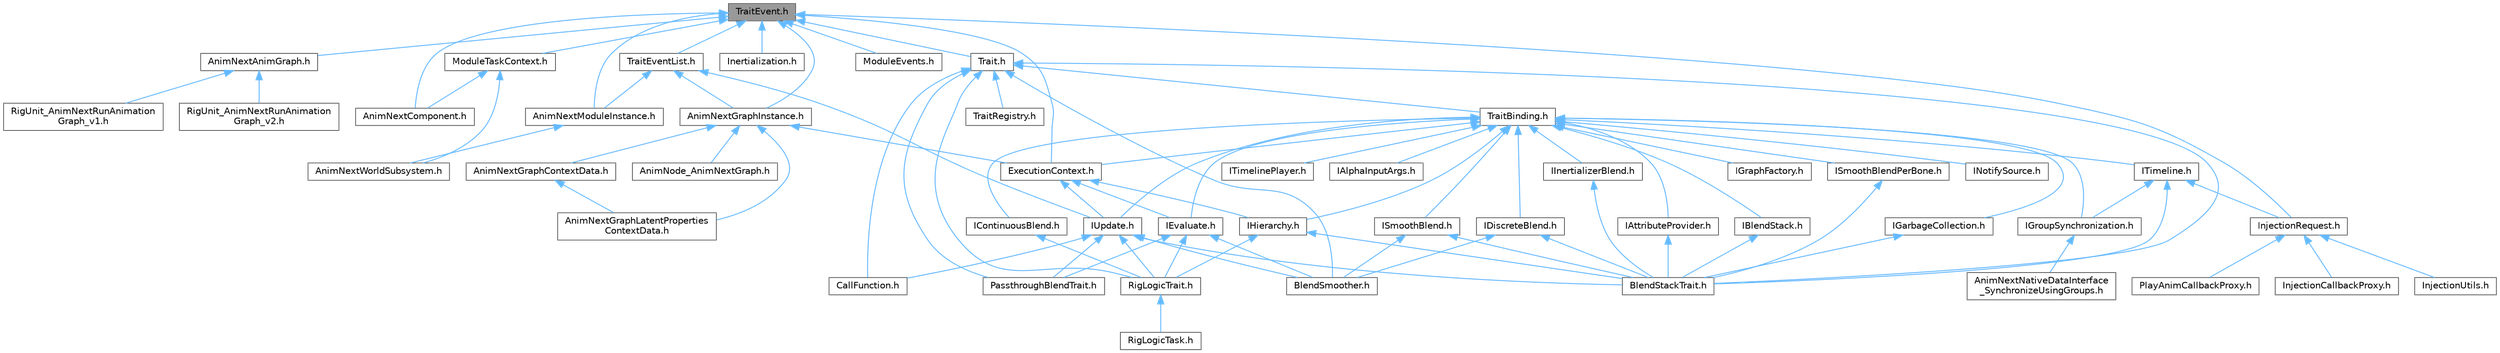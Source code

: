 digraph "TraitEvent.h"
{
 // INTERACTIVE_SVG=YES
 // LATEX_PDF_SIZE
  bgcolor="transparent";
  edge [fontname=Helvetica,fontsize=10,labelfontname=Helvetica,labelfontsize=10];
  node [fontname=Helvetica,fontsize=10,shape=box,height=0.2,width=0.4];
  Node1 [id="Node000001",label="TraitEvent.h",height=0.2,width=0.4,color="gray40", fillcolor="grey60", style="filled", fontcolor="black",tooltip=" "];
  Node1 -> Node2 [id="edge1_Node000001_Node000002",dir="back",color="steelblue1",style="solid",tooltip=" "];
  Node2 [id="Node000002",label="AnimNextAnimGraph.h",height=0.2,width=0.4,color="grey40", fillcolor="white", style="filled",URL="$df/daf/AnimNextAnimGraph_8h.html",tooltip=" "];
  Node2 -> Node3 [id="edge2_Node000002_Node000003",dir="back",color="steelblue1",style="solid",tooltip=" "];
  Node3 [id="Node000003",label="RigUnit_AnimNextRunAnimation\lGraph_v1.h",height=0.2,width=0.4,color="grey40", fillcolor="white", style="filled",URL="$d1/df7/RigUnit__AnimNextRunAnimationGraph__v1_8h.html",tooltip=" "];
  Node2 -> Node4 [id="edge3_Node000002_Node000004",dir="back",color="steelblue1",style="solid",tooltip=" "];
  Node4 [id="Node000004",label="RigUnit_AnimNextRunAnimation\lGraph_v2.h",height=0.2,width=0.4,color="grey40", fillcolor="white", style="filled",URL="$d6/d84/RigUnit__AnimNextRunAnimationGraph__v2_8h.html",tooltip=" "];
  Node1 -> Node5 [id="edge4_Node000001_Node000005",dir="back",color="steelblue1",style="solid",tooltip=" "];
  Node5 [id="Node000005",label="AnimNextComponent.h",height=0.2,width=0.4,color="grey40", fillcolor="white", style="filled",URL="$d2/d67/AnimNextComponent_8h.html",tooltip=" "];
  Node1 -> Node6 [id="edge5_Node000001_Node000006",dir="back",color="steelblue1",style="solid",tooltip=" "];
  Node6 [id="Node000006",label="AnimNextGraphInstance.h",height=0.2,width=0.4,color="grey40", fillcolor="white", style="filled",URL="$df/d5e/AnimNextGraphInstance_8h.html",tooltip=" "];
  Node6 -> Node7 [id="edge6_Node000006_Node000007",dir="back",color="steelblue1",style="solid",tooltip=" "];
  Node7 [id="Node000007",label="AnimNextGraphContextData.h",height=0.2,width=0.4,color="grey40", fillcolor="white", style="filled",URL="$d6/d0a/AnimNextGraphContextData_8h.html",tooltip=" "];
  Node7 -> Node8 [id="edge7_Node000007_Node000008",dir="back",color="steelblue1",style="solid",tooltip=" "];
  Node8 [id="Node000008",label="AnimNextGraphLatentProperties\lContextData.h",height=0.2,width=0.4,color="grey40", fillcolor="white", style="filled",URL="$da/d49/AnimNextGraphLatentPropertiesContextData_8h.html",tooltip=" "];
  Node6 -> Node8 [id="edge8_Node000006_Node000008",dir="back",color="steelblue1",style="solid",tooltip=" "];
  Node6 -> Node9 [id="edge9_Node000006_Node000009",dir="back",color="steelblue1",style="solid",tooltip=" "];
  Node9 [id="Node000009",label="AnimNode_AnimNextGraph.h",height=0.2,width=0.4,color="grey40", fillcolor="white", style="filled",URL="$d5/d20/AnimNode__AnimNextGraph_8h.html",tooltip=" "];
  Node6 -> Node10 [id="edge10_Node000006_Node000010",dir="back",color="steelblue1",style="solid",tooltip=" "];
  Node10 [id="Node000010",label="ExecutionContext.h",height=0.2,width=0.4,color="grey40", fillcolor="white", style="filled",URL="$d2/da1/ExecutionContext_8h.html",tooltip=" "];
  Node10 -> Node11 [id="edge11_Node000010_Node000011",dir="back",color="steelblue1",style="solid",tooltip=" "];
  Node11 [id="Node000011",label="IEvaluate.h",height=0.2,width=0.4,color="grey40", fillcolor="white", style="filled",URL="$d8/d35/IEvaluate_8h.html",tooltip=" "];
  Node11 -> Node12 [id="edge12_Node000011_Node000012",dir="back",color="steelblue1",style="solid",tooltip=" "];
  Node12 [id="Node000012",label="BlendSmoother.h",height=0.2,width=0.4,color="grey40", fillcolor="white", style="filled",URL="$d8/d3e/BlendSmoother_8h.html",tooltip=" "];
  Node11 -> Node13 [id="edge13_Node000011_Node000013",dir="back",color="steelblue1",style="solid",tooltip=" "];
  Node13 [id="Node000013",label="PassthroughBlendTrait.h",height=0.2,width=0.4,color="grey40", fillcolor="white", style="filled",URL="$d7/d0b/PassthroughBlendTrait_8h.html",tooltip=" "];
  Node11 -> Node14 [id="edge14_Node000011_Node000014",dir="back",color="steelblue1",style="solid",tooltip=" "];
  Node14 [id="Node000014",label="RigLogicTrait.h",height=0.2,width=0.4,color="grey40", fillcolor="white", style="filled",URL="$d7/dfd/RigLogicTrait_8h.html",tooltip=" "];
  Node14 -> Node15 [id="edge15_Node000014_Node000015",dir="back",color="steelblue1",style="solid",tooltip=" "];
  Node15 [id="Node000015",label="RigLogicTask.h",height=0.2,width=0.4,color="grey40", fillcolor="white", style="filled",URL="$dd/de7/RigLogicTask_8h.html",tooltip=" "];
  Node10 -> Node16 [id="edge16_Node000010_Node000016",dir="back",color="steelblue1",style="solid",tooltip=" "];
  Node16 [id="Node000016",label="IHierarchy.h",height=0.2,width=0.4,color="grey40", fillcolor="white", style="filled",URL="$d6/d76/IHierarchy_8h.html",tooltip=" "];
  Node16 -> Node17 [id="edge17_Node000016_Node000017",dir="back",color="steelblue1",style="solid",tooltip=" "];
  Node17 [id="Node000017",label="BlendStackTrait.h",height=0.2,width=0.4,color="grey40", fillcolor="white", style="filled",URL="$dd/dc9/BlendStackTrait_8h.html",tooltip=" "];
  Node16 -> Node14 [id="edge18_Node000016_Node000014",dir="back",color="steelblue1",style="solid",tooltip=" "];
  Node10 -> Node18 [id="edge19_Node000010_Node000018",dir="back",color="steelblue1",style="solid",tooltip=" "];
  Node18 [id="Node000018",label="IUpdate.h",height=0.2,width=0.4,color="grey40", fillcolor="white", style="filled",URL="$d9/d18/IUpdate_8h.html",tooltip=" "];
  Node18 -> Node12 [id="edge20_Node000018_Node000012",dir="back",color="steelblue1",style="solid",tooltip=" "];
  Node18 -> Node17 [id="edge21_Node000018_Node000017",dir="back",color="steelblue1",style="solid",tooltip=" "];
  Node18 -> Node19 [id="edge22_Node000018_Node000019",dir="back",color="steelblue1",style="solid",tooltip=" "];
  Node19 [id="Node000019",label="CallFunction.h",height=0.2,width=0.4,color="grey40", fillcolor="white", style="filled",URL="$d0/dcd/CallFunction_8h.html",tooltip=" "];
  Node18 -> Node13 [id="edge23_Node000018_Node000013",dir="back",color="steelblue1",style="solid",tooltip=" "];
  Node18 -> Node14 [id="edge24_Node000018_Node000014",dir="back",color="steelblue1",style="solid",tooltip=" "];
  Node1 -> Node20 [id="edge25_Node000001_Node000020",dir="back",color="steelblue1",style="solid",tooltip=" "];
  Node20 [id="Node000020",label="AnimNextModuleInstance.h",height=0.2,width=0.4,color="grey40", fillcolor="white", style="filled",URL="$d7/dbe/AnimNextModuleInstance_8h.html",tooltip=" "];
  Node20 -> Node21 [id="edge26_Node000020_Node000021",dir="back",color="steelblue1",style="solid",tooltip=" "];
  Node21 [id="Node000021",label="AnimNextWorldSubsystem.h",height=0.2,width=0.4,color="grey40", fillcolor="white", style="filled",URL="$df/d2f/AnimNextWorldSubsystem_8h.html",tooltip=" "];
  Node1 -> Node10 [id="edge27_Node000001_Node000010",dir="back",color="steelblue1",style="solid",tooltip=" "];
  Node1 -> Node22 [id="edge28_Node000001_Node000022",dir="back",color="steelblue1",style="solid",tooltip=" "];
  Node22 [id="Node000022",label="Inertialization.h",height=0.2,width=0.4,color="grey40", fillcolor="white", style="filled",URL="$d5/d72/Inertialization_8h.html",tooltip=" "];
  Node1 -> Node23 [id="edge29_Node000001_Node000023",dir="back",color="steelblue1",style="solid",tooltip=" "];
  Node23 [id="Node000023",label="InjectionRequest.h",height=0.2,width=0.4,color="grey40", fillcolor="white", style="filled",URL="$df/d85/InjectionRequest_8h.html",tooltip=" "];
  Node23 -> Node24 [id="edge30_Node000023_Node000024",dir="back",color="steelblue1",style="solid",tooltip=" "];
  Node24 [id="Node000024",label="InjectionCallbackProxy.h",height=0.2,width=0.4,color="grey40", fillcolor="white", style="filled",URL="$d2/df7/InjectionCallbackProxy_8h.html",tooltip=" "];
  Node23 -> Node25 [id="edge31_Node000023_Node000025",dir="back",color="steelblue1",style="solid",tooltip=" "];
  Node25 [id="Node000025",label="InjectionUtils.h",height=0.2,width=0.4,color="grey40", fillcolor="white", style="filled",URL="$de/dca/InjectionUtils_8h.html",tooltip=" "];
  Node23 -> Node26 [id="edge32_Node000023_Node000026",dir="back",color="steelblue1",style="solid",tooltip=" "];
  Node26 [id="Node000026",label="PlayAnimCallbackProxy.h",height=0.2,width=0.4,color="grey40", fillcolor="white", style="filled",URL="$d9/dd0/PlayAnimCallbackProxy_8h.html",tooltip=" "];
  Node1 -> Node27 [id="edge33_Node000001_Node000027",dir="back",color="steelblue1",style="solid",tooltip=" "];
  Node27 [id="Node000027",label="ModuleEvents.h",height=0.2,width=0.4,color="grey40", fillcolor="white", style="filled",URL="$d9/d0d/ModuleEvents_8h.html",tooltip=" "];
  Node1 -> Node28 [id="edge34_Node000001_Node000028",dir="back",color="steelblue1",style="solid",tooltip=" "];
  Node28 [id="Node000028",label="ModuleTaskContext.h",height=0.2,width=0.4,color="grey40", fillcolor="white", style="filled",URL="$d9/d36/ModuleTaskContext_8h.html",tooltip=" "];
  Node28 -> Node5 [id="edge35_Node000028_Node000005",dir="back",color="steelblue1",style="solid",tooltip=" "];
  Node28 -> Node21 [id="edge36_Node000028_Node000021",dir="back",color="steelblue1",style="solid",tooltip=" "];
  Node1 -> Node29 [id="edge37_Node000001_Node000029",dir="back",color="steelblue1",style="solid",tooltip=" "];
  Node29 [id="Node000029",label="Trait.h",height=0.2,width=0.4,color="grey40", fillcolor="white", style="filled",URL="$db/d1e/Trait_8h.html",tooltip=" "];
  Node29 -> Node12 [id="edge38_Node000029_Node000012",dir="back",color="steelblue1",style="solid",tooltip=" "];
  Node29 -> Node17 [id="edge39_Node000029_Node000017",dir="back",color="steelblue1",style="solid",tooltip=" "];
  Node29 -> Node19 [id="edge40_Node000029_Node000019",dir="back",color="steelblue1",style="solid",tooltip=" "];
  Node29 -> Node13 [id="edge41_Node000029_Node000013",dir="back",color="steelblue1",style="solid",tooltip=" "];
  Node29 -> Node14 [id="edge42_Node000029_Node000014",dir="back",color="steelblue1",style="solid",tooltip=" "];
  Node29 -> Node30 [id="edge43_Node000029_Node000030",dir="back",color="steelblue1",style="solid",tooltip=" "];
  Node30 [id="Node000030",label="TraitBinding.h",height=0.2,width=0.4,color="grey40", fillcolor="white", style="filled",URL="$d7/de2/TraitBinding_8h.html",tooltip=" "];
  Node30 -> Node10 [id="edge44_Node000030_Node000010",dir="back",color="steelblue1",style="solid",tooltip=" "];
  Node30 -> Node31 [id="edge45_Node000030_Node000031",dir="back",color="steelblue1",style="solid",tooltip=" "];
  Node31 [id="Node000031",label="IAlphaInputArgs.h",height=0.2,width=0.4,color="grey40", fillcolor="white", style="filled",URL="$d2/d7e/IAlphaInputArgs_8h.html",tooltip=" "];
  Node30 -> Node32 [id="edge46_Node000030_Node000032",dir="back",color="steelblue1",style="solid",tooltip=" "];
  Node32 [id="Node000032",label="IAttributeProvider.h",height=0.2,width=0.4,color="grey40", fillcolor="white", style="filled",URL="$dc/d22/IAttributeProvider_8h.html",tooltip=" "];
  Node32 -> Node17 [id="edge47_Node000032_Node000017",dir="back",color="steelblue1",style="solid",tooltip=" "];
  Node30 -> Node33 [id="edge48_Node000030_Node000033",dir="back",color="steelblue1",style="solid",tooltip=" "];
  Node33 [id="Node000033",label="IBlendStack.h",height=0.2,width=0.4,color="grey40", fillcolor="white", style="filled",URL="$df/d73/IBlendStack_8h.html",tooltip=" "];
  Node33 -> Node17 [id="edge49_Node000033_Node000017",dir="back",color="steelblue1",style="solid",tooltip=" "];
  Node30 -> Node34 [id="edge50_Node000030_Node000034",dir="back",color="steelblue1",style="solid",tooltip=" "];
  Node34 [id="Node000034",label="IContinuousBlend.h",height=0.2,width=0.4,color="grey40", fillcolor="white", style="filled",URL="$d6/d01/IContinuousBlend_8h.html",tooltip=" "];
  Node34 -> Node14 [id="edge51_Node000034_Node000014",dir="back",color="steelblue1",style="solid",tooltip=" "];
  Node30 -> Node35 [id="edge52_Node000030_Node000035",dir="back",color="steelblue1",style="solid",tooltip=" "];
  Node35 [id="Node000035",label="IDiscreteBlend.h",height=0.2,width=0.4,color="grey40", fillcolor="white", style="filled",URL="$d0/d07/IDiscreteBlend_8h.html",tooltip=" "];
  Node35 -> Node12 [id="edge53_Node000035_Node000012",dir="back",color="steelblue1",style="solid",tooltip=" "];
  Node35 -> Node17 [id="edge54_Node000035_Node000017",dir="back",color="steelblue1",style="solid",tooltip=" "];
  Node30 -> Node11 [id="edge55_Node000030_Node000011",dir="back",color="steelblue1",style="solid",tooltip=" "];
  Node30 -> Node36 [id="edge56_Node000030_Node000036",dir="back",color="steelblue1",style="solid",tooltip=" "];
  Node36 [id="Node000036",label="IGarbageCollection.h",height=0.2,width=0.4,color="grey40", fillcolor="white", style="filled",URL="$d9/d53/IGarbageCollection_8h.html",tooltip=" "];
  Node36 -> Node17 [id="edge57_Node000036_Node000017",dir="back",color="steelblue1",style="solid",tooltip=" "];
  Node30 -> Node37 [id="edge58_Node000030_Node000037",dir="back",color="steelblue1",style="solid",tooltip=" "];
  Node37 [id="Node000037",label="IGraphFactory.h",height=0.2,width=0.4,color="grey40", fillcolor="white", style="filled",URL="$d0/d51/IGraphFactory_8h.html",tooltip=" "];
  Node30 -> Node38 [id="edge59_Node000030_Node000038",dir="back",color="steelblue1",style="solid",tooltip=" "];
  Node38 [id="Node000038",label="IGroupSynchronization.h",height=0.2,width=0.4,color="grey40", fillcolor="white", style="filled",URL="$d0/dea/IGroupSynchronization_8h.html",tooltip=" "];
  Node38 -> Node39 [id="edge60_Node000038_Node000039",dir="back",color="steelblue1",style="solid",tooltip=" "];
  Node39 [id="Node000039",label="AnimNextNativeDataInterface\l_SynchronizeUsingGroups.h",height=0.2,width=0.4,color="grey40", fillcolor="white", style="filled",URL="$dd/d68/AnimNextNativeDataInterface__SynchronizeUsingGroups_8h.html",tooltip=" "];
  Node30 -> Node16 [id="edge61_Node000030_Node000016",dir="back",color="steelblue1",style="solid",tooltip=" "];
  Node30 -> Node40 [id="edge62_Node000030_Node000040",dir="back",color="steelblue1",style="solid",tooltip=" "];
  Node40 [id="Node000040",label="IInertializerBlend.h",height=0.2,width=0.4,color="grey40", fillcolor="white", style="filled",URL="$dc/d79/IInertializerBlend_8h.html",tooltip=" "];
  Node40 -> Node17 [id="edge63_Node000040_Node000017",dir="back",color="steelblue1",style="solid",tooltip=" "];
  Node30 -> Node41 [id="edge64_Node000030_Node000041",dir="back",color="steelblue1",style="solid",tooltip=" "];
  Node41 [id="Node000041",label="INotifySource.h",height=0.2,width=0.4,color="grey40", fillcolor="white", style="filled",URL="$d2/ddd/INotifySource_8h.html",tooltip=" "];
  Node30 -> Node42 [id="edge65_Node000030_Node000042",dir="back",color="steelblue1",style="solid",tooltip=" "];
  Node42 [id="Node000042",label="ISmoothBlend.h",height=0.2,width=0.4,color="grey40", fillcolor="white", style="filled",URL="$dd/d8f/ISmoothBlend_8h.html",tooltip=" "];
  Node42 -> Node12 [id="edge66_Node000042_Node000012",dir="back",color="steelblue1",style="solid",tooltip=" "];
  Node42 -> Node17 [id="edge67_Node000042_Node000017",dir="back",color="steelblue1",style="solid",tooltip=" "];
  Node30 -> Node43 [id="edge68_Node000030_Node000043",dir="back",color="steelblue1",style="solid",tooltip=" "];
  Node43 [id="Node000043",label="ISmoothBlendPerBone.h",height=0.2,width=0.4,color="grey40", fillcolor="white", style="filled",URL="$dc/dca/ISmoothBlendPerBone_8h.html",tooltip=" "];
  Node43 -> Node17 [id="edge69_Node000043_Node000017",dir="back",color="steelblue1",style="solid",tooltip=" "];
  Node30 -> Node44 [id="edge70_Node000030_Node000044",dir="back",color="steelblue1",style="solid",tooltip=" "];
  Node44 [id="Node000044",label="ITimeline.h",height=0.2,width=0.4,color="grey40", fillcolor="white", style="filled",URL="$d9/d1c/ITimeline_8h.html",tooltip=" "];
  Node44 -> Node17 [id="edge71_Node000044_Node000017",dir="back",color="steelblue1",style="solid",tooltip=" "];
  Node44 -> Node38 [id="edge72_Node000044_Node000038",dir="back",color="steelblue1",style="solid",tooltip=" "];
  Node44 -> Node23 [id="edge73_Node000044_Node000023",dir="back",color="steelblue1",style="solid",tooltip=" "];
  Node30 -> Node45 [id="edge74_Node000030_Node000045",dir="back",color="steelblue1",style="solid",tooltip=" "];
  Node45 [id="Node000045",label="ITimelinePlayer.h",height=0.2,width=0.4,color="grey40", fillcolor="white", style="filled",URL="$d5/dd9/ITimelinePlayer_8h.html",tooltip=" "];
  Node30 -> Node18 [id="edge75_Node000030_Node000018",dir="back",color="steelblue1",style="solid",tooltip=" "];
  Node29 -> Node46 [id="edge76_Node000029_Node000046",dir="back",color="steelblue1",style="solid",tooltip=" "];
  Node46 [id="Node000046",label="TraitRegistry.h",height=0.2,width=0.4,color="grey40", fillcolor="white", style="filled",URL="$d7/d82/TraitRegistry_8h.html",tooltip=" "];
  Node1 -> Node47 [id="edge77_Node000001_Node000047",dir="back",color="steelblue1",style="solid",tooltip=" "];
  Node47 [id="Node000047",label="TraitEventList.h",height=0.2,width=0.4,color="grey40", fillcolor="white", style="filled",URL="$d8/de9/TraitEventList_8h.html",tooltip=" "];
  Node47 -> Node6 [id="edge78_Node000047_Node000006",dir="back",color="steelblue1",style="solid",tooltip=" "];
  Node47 -> Node20 [id="edge79_Node000047_Node000020",dir="back",color="steelblue1",style="solid",tooltip=" "];
  Node47 -> Node18 [id="edge80_Node000047_Node000018",dir="back",color="steelblue1",style="solid",tooltip=" "];
}
